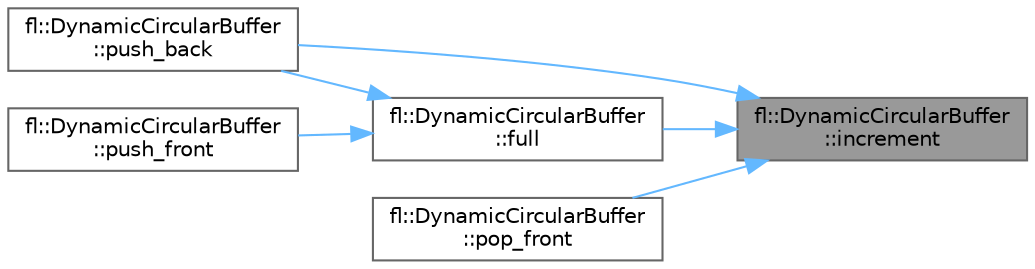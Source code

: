 digraph "fl::DynamicCircularBuffer::increment"
{
 // INTERACTIVE_SVG=YES
 // LATEX_PDF_SIZE
  bgcolor="transparent";
  edge [fontname=Helvetica,fontsize=10,labelfontname=Helvetica,labelfontsize=10];
  node [fontname=Helvetica,fontsize=10,shape=box,height=0.2,width=0.4];
  rankdir="RL";
  Node1 [id="Node000001",label="fl::DynamicCircularBuffer\l::increment",height=0.2,width=0.4,color="gray40", fillcolor="grey60", style="filled", fontcolor="black",tooltip=" "];
  Node1 -> Node2 [id="edge1_Node000001_Node000002",dir="back",color="steelblue1",style="solid",tooltip=" "];
  Node2 [id="Node000002",label="fl::DynamicCircularBuffer\l::full",height=0.2,width=0.4,color="grey40", fillcolor="white", style="filled",URL="$d0/d56/classfl_1_1_dynamic_circular_buffer_aa50d3e9777e1c009d1412a47423c81c7.html#aa50d3e9777e1c009d1412a47423c81c7",tooltip=" "];
  Node2 -> Node3 [id="edge2_Node000002_Node000003",dir="back",color="steelblue1",style="solid",tooltip=" "];
  Node3 [id="Node000003",label="fl::DynamicCircularBuffer\l::push_back",height=0.2,width=0.4,color="grey40", fillcolor="white", style="filled",URL="$d0/d56/classfl_1_1_dynamic_circular_buffer_a60c81c39dc0792826ede3667882b6f7c.html#a60c81c39dc0792826ede3667882b6f7c",tooltip=" "];
  Node2 -> Node4 [id="edge3_Node000002_Node000004",dir="back",color="steelblue1",style="solid",tooltip=" "];
  Node4 [id="Node000004",label="fl::DynamicCircularBuffer\l::push_front",height=0.2,width=0.4,color="grey40", fillcolor="white", style="filled",URL="$d0/d56/classfl_1_1_dynamic_circular_buffer_a99fd18df4b72c3858575e804d965ed74.html#a99fd18df4b72c3858575e804d965ed74",tooltip=" "];
  Node1 -> Node5 [id="edge4_Node000001_Node000005",dir="back",color="steelblue1",style="solid",tooltip=" "];
  Node5 [id="Node000005",label="fl::DynamicCircularBuffer\l::pop_front",height=0.2,width=0.4,color="grey40", fillcolor="white", style="filled",URL="$d0/d56/classfl_1_1_dynamic_circular_buffer_a08993d8ce4a979834ab177c099a7eb12.html#a08993d8ce4a979834ab177c099a7eb12",tooltip=" "];
  Node1 -> Node3 [id="edge5_Node000001_Node000003",dir="back",color="steelblue1",style="solid",tooltip=" "];
}
